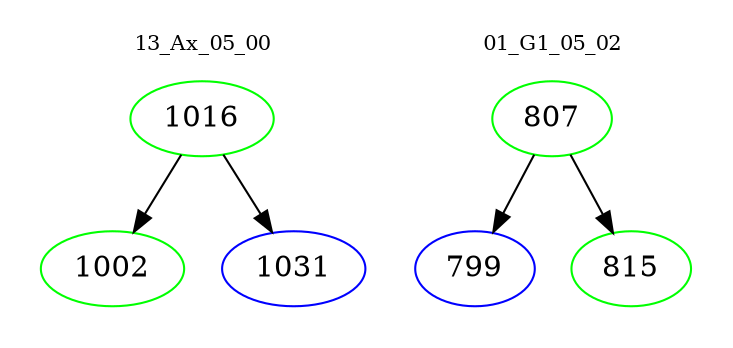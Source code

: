 digraph{
subgraph cluster_0 {
color = white
label = "13_Ax_05_00";
fontsize=10;
T0_1016 [label="1016", color="green"]
T0_1016 -> T0_1002 [color="black"]
T0_1002 [label="1002", color="green"]
T0_1016 -> T0_1031 [color="black"]
T0_1031 [label="1031", color="blue"]
}
subgraph cluster_1 {
color = white
label = "01_G1_05_02";
fontsize=10;
T1_807 [label="807", color="green"]
T1_807 -> T1_799 [color="black"]
T1_799 [label="799", color="blue"]
T1_807 -> T1_815 [color="black"]
T1_815 [label="815", color="green"]
}
}
